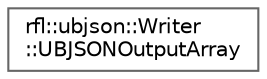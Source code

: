 digraph "类继承关系图"
{
 // LATEX_PDF_SIZE
  bgcolor="transparent";
  edge [fontname=Helvetica,fontsize=10,labelfontname=Helvetica,labelfontsize=10];
  node [fontname=Helvetica,fontsize=10,shape=box,height=0.2,width=0.4];
  rankdir="LR";
  Node0 [id="Node000000",label="rfl::ubjson::Writer\l::UBJSONOutputArray",height=0.2,width=0.4,color="grey40", fillcolor="white", style="filled",URL="$structrfl_1_1ubjson_1_1_writer_1_1_u_b_j_s_o_n_output_array.html",tooltip=" "];
}
